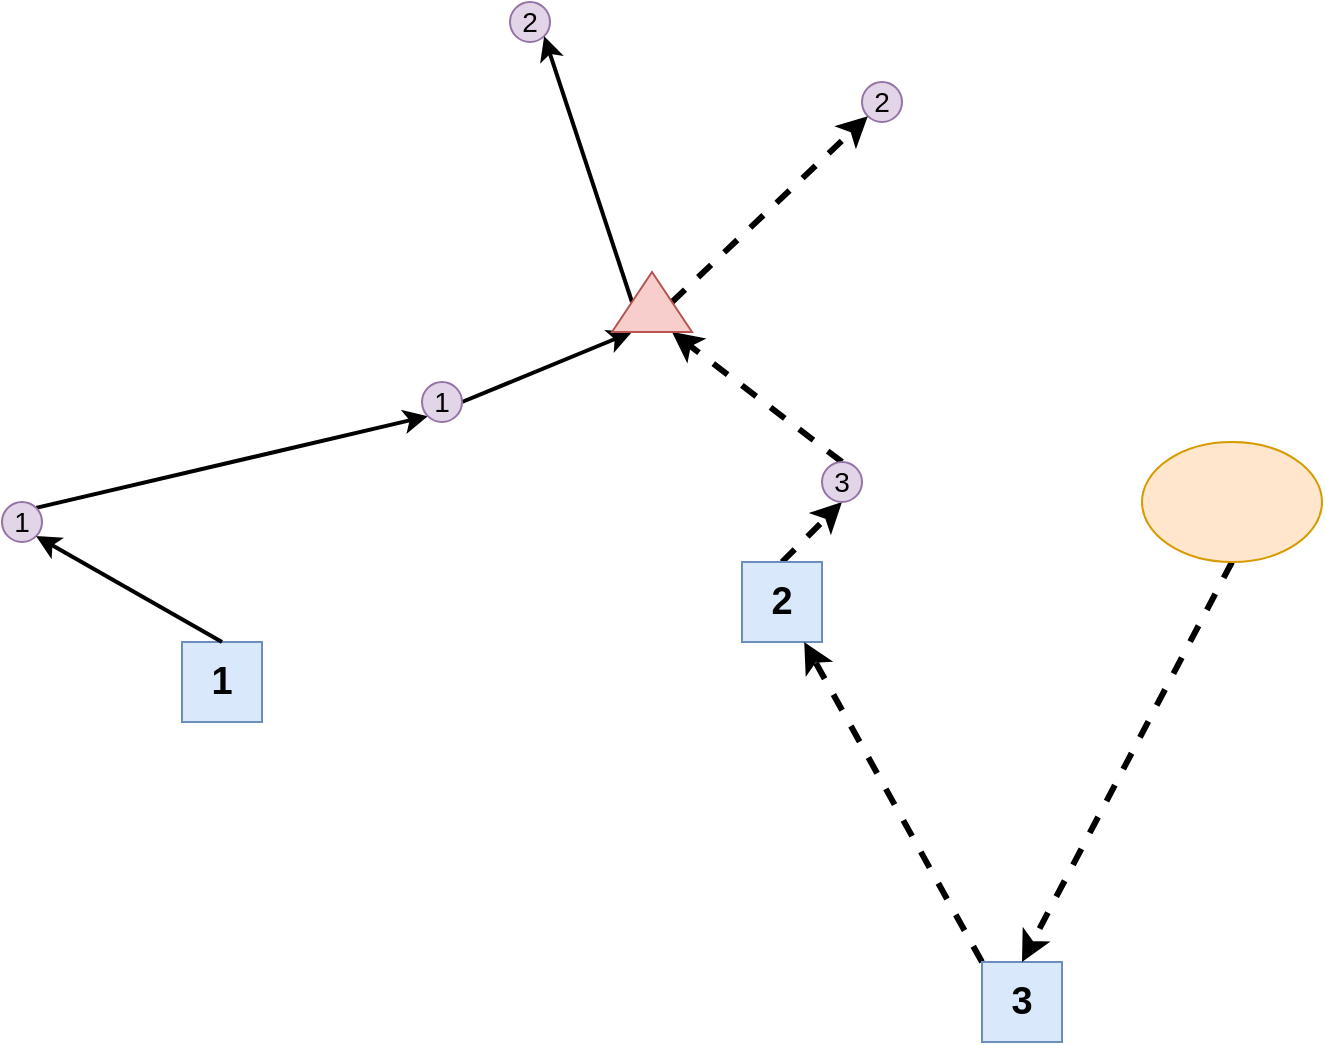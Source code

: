 <mxfile version="24.7.1" type="device">
  <diagram name="第 1 页" id="m3S4oNBgZnOTqmlzrnZq">
    <mxGraphModel dx="2049" dy="1031" grid="1" gridSize="10" guides="1" tooltips="1" connect="1" arrows="1" fold="1" page="1" pageScale="1" pageWidth="827" pageHeight="1169" math="0" shadow="0">
      <root>
        <mxCell id="0" />
        <mxCell id="1" parent="0" />
        <mxCell id="5rNavs0vH2RF67EcSQ7j-1" value="1" style="rounded=0;whiteSpace=wrap;html=1;fillColor=#dae8fc;strokeColor=#6c8ebf;fontSize=19;fontStyle=1" vertex="1" parent="1">
          <mxGeometry x="240" y="440" width="40" height="40" as="geometry" />
        </mxCell>
        <mxCell id="5rNavs0vH2RF67EcSQ7j-20" style="rounded=0;orthogonalLoop=1;jettySize=auto;html=1;exitX=0.5;exitY=0;exitDx=0;exitDy=0;entryX=0.5;entryY=1;entryDx=0;entryDy=0;dashed=1;strokeWidth=3;" edge="1" parent="1" source="5rNavs0vH2RF67EcSQ7j-3" target="5rNavs0vH2RF67EcSQ7j-11">
          <mxGeometry relative="1" as="geometry" />
        </mxCell>
        <mxCell id="5rNavs0vH2RF67EcSQ7j-3" value="2" style="rounded=0;whiteSpace=wrap;html=1;fillColor=#dae8fc;strokeColor=#6c8ebf;fontSize=19;fontStyle=1" vertex="1" parent="1">
          <mxGeometry x="520" y="400" width="40" height="40" as="geometry" />
        </mxCell>
        <mxCell id="5rNavs0vH2RF67EcSQ7j-19" style="rounded=0;orthogonalLoop=1;jettySize=auto;html=1;exitX=0;exitY=0;exitDx=0;exitDy=0;dashed=1;strokeWidth=3;" edge="1" parent="1" source="5rNavs0vH2RF67EcSQ7j-4" target="5rNavs0vH2RF67EcSQ7j-3">
          <mxGeometry relative="1" as="geometry" />
        </mxCell>
        <mxCell id="5rNavs0vH2RF67EcSQ7j-4" value="3" style="rounded=0;whiteSpace=wrap;html=1;fillColor=#dae8fc;strokeColor=#6c8ebf;fontSize=19;fontStyle=1" vertex="1" parent="1">
          <mxGeometry x="640" y="600" width="40" height="40" as="geometry" />
        </mxCell>
        <mxCell id="5rNavs0vH2RF67EcSQ7j-14" style="rounded=0;orthogonalLoop=1;jettySize=auto;html=1;exitX=1;exitY=0;exitDx=0;exitDy=0;entryX=0;entryY=1;entryDx=0;entryDy=0;strokeWidth=2;" edge="1" parent="1" source="5rNavs0vH2RF67EcSQ7j-5" target="5rNavs0vH2RF67EcSQ7j-9">
          <mxGeometry relative="1" as="geometry" />
        </mxCell>
        <mxCell id="5rNavs0vH2RF67EcSQ7j-5" value="1" style="ellipse;whiteSpace=wrap;html=1;aspect=fixed;fillColor=#e1d5e7;strokeColor=#9673a6;fontSize=14;" vertex="1" parent="1">
          <mxGeometry x="150" y="370" width="20" height="20" as="geometry" />
        </mxCell>
        <mxCell id="5rNavs0vH2RF67EcSQ7j-23" style="rounded=0;orthogonalLoop=1;jettySize=auto;html=1;exitX=1;exitY=0.5;exitDx=0;exitDy=0;entryX=0;entryY=0.25;entryDx=0;entryDy=0;strokeWidth=2;" edge="1" parent="1" source="5rNavs0vH2RF67EcSQ7j-9" target="5rNavs0vH2RF67EcSQ7j-21">
          <mxGeometry relative="1" as="geometry" />
        </mxCell>
        <mxCell id="5rNavs0vH2RF67EcSQ7j-9" value="1" style="ellipse;whiteSpace=wrap;html=1;aspect=fixed;fillColor=#e1d5e7;strokeColor=#9673a6;fontSize=14;" vertex="1" parent="1">
          <mxGeometry x="360" y="310" width="20" height="20" as="geometry" />
        </mxCell>
        <mxCell id="5rNavs0vH2RF67EcSQ7j-10" value="2" style="ellipse;whiteSpace=wrap;html=1;aspect=fixed;fillColor=#e1d5e7;strokeColor=#9673a6;fontSize=14;" vertex="1" parent="1">
          <mxGeometry x="404" y="120" width="20" height="20" as="geometry" />
        </mxCell>
        <mxCell id="5rNavs0vH2RF67EcSQ7j-22" style="rounded=0;orthogonalLoop=1;jettySize=auto;html=1;exitX=0.5;exitY=0;exitDx=0;exitDy=0;entryX=0;entryY=0.75;entryDx=0;entryDy=0;dashed=1;strokeWidth=3;" edge="1" parent="1" source="5rNavs0vH2RF67EcSQ7j-11" target="5rNavs0vH2RF67EcSQ7j-21">
          <mxGeometry relative="1" as="geometry" />
        </mxCell>
        <mxCell id="5rNavs0vH2RF67EcSQ7j-11" value="3" style="ellipse;whiteSpace=wrap;html=1;aspect=fixed;fillColor=#e1d5e7;strokeColor=#9673a6;fontSize=14;" vertex="1" parent="1">
          <mxGeometry x="560" y="350" width="20" height="20" as="geometry" />
        </mxCell>
        <mxCell id="5rNavs0vH2RF67EcSQ7j-12" value="2" style="ellipse;whiteSpace=wrap;html=1;aspect=fixed;fillColor=#e1d5e7;strokeColor=#9673a6;fontSize=14;" vertex="1" parent="1">
          <mxGeometry x="580" y="160" width="20" height="20" as="geometry" />
        </mxCell>
        <mxCell id="5rNavs0vH2RF67EcSQ7j-13" value="" style="endArrow=classic;html=1;rounded=0;exitX=0.5;exitY=0;exitDx=0;exitDy=0;entryX=1;entryY=1;entryDx=0;entryDy=0;strokeWidth=2;" edge="1" parent="1" source="5rNavs0vH2RF67EcSQ7j-1" target="5rNavs0vH2RF67EcSQ7j-5">
          <mxGeometry width="50" height="50" relative="1" as="geometry">
            <mxPoint x="460" y="350" as="sourcePoint" />
            <mxPoint x="510" y="300" as="targetPoint" />
          </mxGeometry>
        </mxCell>
        <mxCell id="5rNavs0vH2RF67EcSQ7j-18" style="rounded=0;orthogonalLoop=1;jettySize=auto;html=1;exitX=0.5;exitY=1;exitDx=0;exitDy=0;entryX=0.5;entryY=0;entryDx=0;entryDy=0;dashed=1;strokeWidth=3;" edge="1" parent="1" source="5rNavs0vH2RF67EcSQ7j-17" target="5rNavs0vH2RF67EcSQ7j-4">
          <mxGeometry relative="1" as="geometry" />
        </mxCell>
        <mxCell id="5rNavs0vH2RF67EcSQ7j-17" value="" style="ellipse;whiteSpace=wrap;html=1;fillColor=#ffe6cc;strokeColor=#d79b00;" vertex="1" parent="1">
          <mxGeometry x="720" y="340" width="90" height="60" as="geometry" />
        </mxCell>
        <mxCell id="5rNavs0vH2RF67EcSQ7j-24" style="rounded=0;orthogonalLoop=1;jettySize=auto;html=1;exitX=0.5;exitY=0;exitDx=0;exitDy=0;entryX=1;entryY=1;entryDx=0;entryDy=0;strokeWidth=2;" edge="1" parent="1" source="5rNavs0vH2RF67EcSQ7j-21" target="5rNavs0vH2RF67EcSQ7j-10">
          <mxGeometry relative="1" as="geometry" />
        </mxCell>
        <mxCell id="5rNavs0vH2RF67EcSQ7j-25" style="rounded=0;orthogonalLoop=1;jettySize=auto;html=1;exitX=0.5;exitY=1;exitDx=0;exitDy=0;entryX=0;entryY=1;entryDx=0;entryDy=0;dashed=1;strokeWidth=3;" edge="1" parent="1" source="5rNavs0vH2RF67EcSQ7j-21" target="5rNavs0vH2RF67EcSQ7j-12">
          <mxGeometry relative="1" as="geometry" />
        </mxCell>
        <mxCell id="5rNavs0vH2RF67EcSQ7j-21" value="" style="triangle;whiteSpace=wrap;html=1;rotation=-90;fillColor=#f8cecc;strokeColor=#b85450;" vertex="1" parent="1">
          <mxGeometry x="460" y="250" width="30" height="40" as="geometry" />
        </mxCell>
      </root>
    </mxGraphModel>
  </diagram>
</mxfile>
